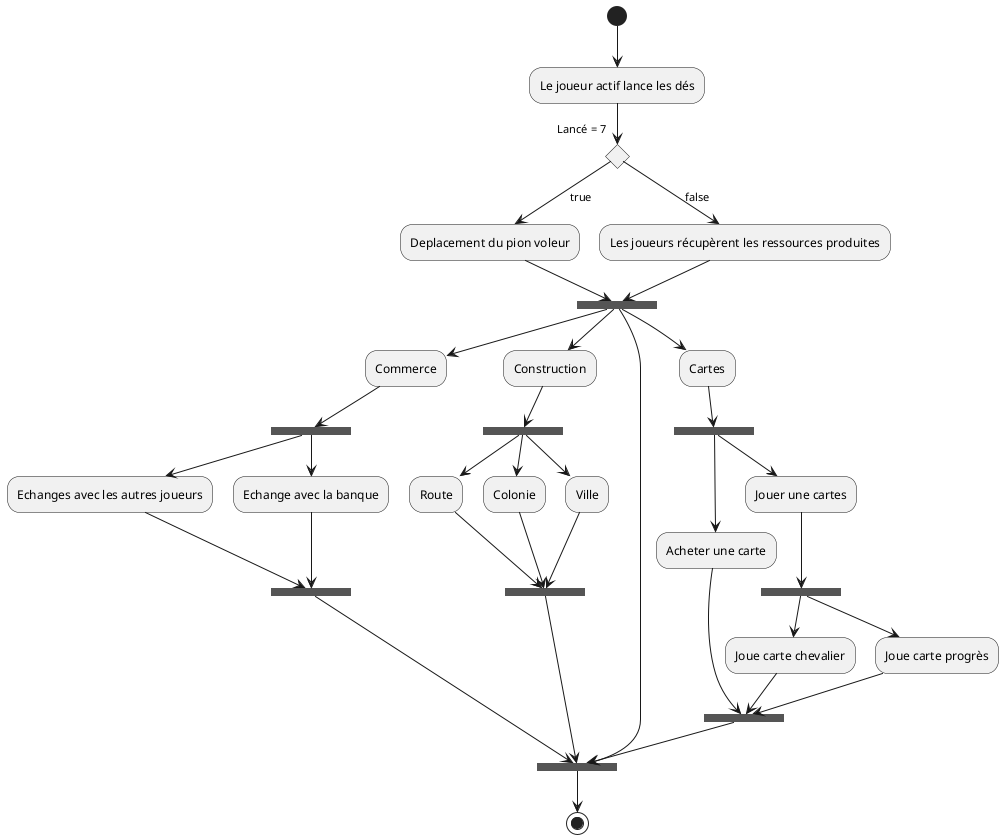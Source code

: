 @startuml
(*) --> "Le joueur actif lance les dés"
--> if "Lancé = 7" then
-->[true] "Deplacement du pion voleur"
else
-->[false] "Les joueurs récupèrent les ressources produites"
-->===B1===
"Deplacement du pion voleur"-->===B1===
--> "Commerce"
-->===BCommerce===
-->"Echanges avec les autres joueurs"
-->===B2===
===BCommerce===-->"Echange avec la banque"
"Echange avec la banque"-->===B2===
===B1===-->"Construction"
"Construction"-->===BConstruction===
===BConstruction===-->"Route"
===BConstruction===-->"Colonie"
===BConstruction===-->"Ville"
"Route"-->===B3===
"Colonie"-->===B3===
"Ville"-->===B3===
===B3===-->===B4===
===B2===-->===B4===
===B1===-->"Cartes"
"Cartes"-->===B5===
===B5===-->"Acheter une carte"
"Acheter une carte"-->===B6===
===B5===-->"Jouer une cartes"
"Jouer une cartes"-->===B7===
===B7===-->"Joue carte chevalier"
===B7===-->"Joue carte progrès"
"Joue carte chevalier"-->===B6===
"Joue carte progrès"-->===B6===
===B6===-->===B4===
===B1===-->===B4===
===B4===-->(*)
@enduml